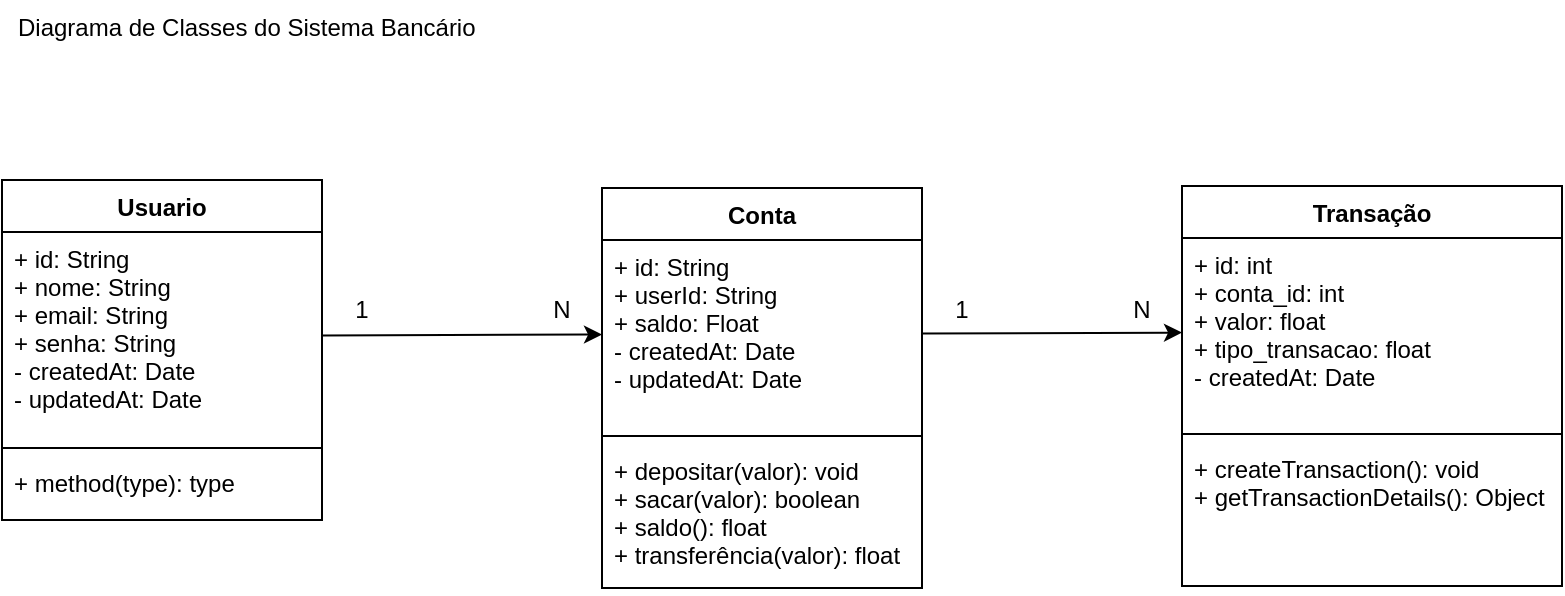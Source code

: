 <mxfile>
    <diagram id="YQ51o1jJe5zYqNIbv5vr" name="Página-1">
        <mxGraphModel dx="842" dy="771" grid="1" gridSize="10" guides="1" tooltips="1" connect="1" arrows="1" fold="1" page="1" pageScale="1" pageWidth="827" pageHeight="1169" math="0" shadow="0">
            <root>
                <mxCell id="0"/>
                <mxCell id="1" parent="0"/>
                <mxCell id="32" value="Usuario" style="swimlane;fontStyle=1;align=center;verticalAlign=top;childLayout=stackLayout;horizontal=1;startSize=26;horizontalStack=0;resizeParent=1;resizeParentMax=0;resizeLast=0;collapsible=1;marginBottom=0;" parent="1" vertex="1">
                    <mxGeometry x="24" y="110" width="160" height="170" as="geometry">
                        <mxRectangle x="120" y="90" width="60" height="26" as="alternateBounds"/>
                    </mxGeometry>
                </mxCell>
                <mxCell id="33" value="+ id: String&#10;+ nome: String&#10;+ email: String&#10;+ senha: String&#10;- createdAt: Date&#10;- updatedAt: Date  " style="text;strokeColor=none;fillColor=none;align=left;verticalAlign=top;spacingLeft=4;spacingRight=4;overflow=hidden;rotatable=0;points=[[0,0.5],[1,0.5]];portConstraint=eastwest;" parent="32" vertex="1">
                    <mxGeometry y="26" width="160" height="104" as="geometry"/>
                </mxCell>
                <mxCell id="34" value="" style="line;strokeWidth=1;fillColor=none;align=left;verticalAlign=middle;spacingTop=-1;spacingLeft=3;spacingRight=3;rotatable=0;labelPosition=right;points=[];portConstraint=eastwest;" parent="32" vertex="1">
                    <mxGeometry y="130" width="160" height="8" as="geometry"/>
                </mxCell>
                <mxCell id="35" value="+ method(type): type" style="text;strokeColor=none;fillColor=none;align=left;verticalAlign=top;spacingLeft=4;spacingRight=4;overflow=hidden;rotatable=0;points=[[0,0.5],[1,0.5]];portConstraint=eastwest;" parent="32" vertex="1">
                    <mxGeometry y="138" width="160" height="32" as="geometry"/>
                </mxCell>
                <mxCell id="36" value="Conta" style="swimlane;fontStyle=1;align=center;verticalAlign=top;childLayout=stackLayout;horizontal=1;startSize=26;horizontalStack=0;resizeParent=1;resizeParentMax=0;resizeLast=0;collapsible=1;marginBottom=0;" parent="1" vertex="1">
                    <mxGeometry x="324" y="114" width="160" height="200" as="geometry">
                        <mxRectangle x="120" y="90" width="60" height="26" as="alternateBounds"/>
                    </mxGeometry>
                </mxCell>
                <mxCell id="37" value="+ id: String&#10;+ userId: String&#10;+ saldo: Float&#10;- createdAt: Date&#10;- updatedAt: Date&#10;" style="text;strokeColor=none;fillColor=none;align=left;verticalAlign=top;spacingLeft=4;spacingRight=4;overflow=hidden;rotatable=0;points=[[0,0.5],[1,0.5]];portConstraint=eastwest;" parent="36" vertex="1">
                    <mxGeometry y="26" width="160" height="94" as="geometry"/>
                </mxCell>
                <mxCell id="38" value="" style="line;strokeWidth=1;fillColor=none;align=left;verticalAlign=middle;spacingTop=-1;spacingLeft=3;spacingRight=3;rotatable=0;labelPosition=right;points=[];portConstraint=eastwest;" parent="36" vertex="1">
                    <mxGeometry y="120" width="160" height="8" as="geometry"/>
                </mxCell>
                <mxCell id="39" value="+ depositar(valor): void&#10;+ sacar(valor): boolean&#10;+ saldo(): float&#10;+ transferência(valor): float" style="text;strokeColor=none;fillColor=none;align=left;verticalAlign=top;spacingLeft=4;spacingRight=4;overflow=hidden;rotatable=0;points=[[0,0.5],[1,0.5]];portConstraint=eastwest;" parent="36" vertex="1">
                    <mxGeometry y="128" width="160" height="72" as="geometry"/>
                </mxCell>
                <mxCell id="40" value="Transação" style="swimlane;fontStyle=1;align=center;verticalAlign=top;childLayout=stackLayout;horizontal=1;startSize=26;horizontalStack=0;resizeParent=1;resizeParentMax=0;resizeLast=0;collapsible=1;marginBottom=0;" vertex="1" parent="1">
                    <mxGeometry x="614" y="113" width="190" height="200" as="geometry">
                        <mxRectangle x="120" y="90" width="60" height="26" as="alternateBounds"/>
                    </mxGeometry>
                </mxCell>
                <mxCell id="41" value="+ id: int &#10;+ conta_id: int &#10;+ valor: float&#10;+ tipo_transacao: float&#10;- createdAt: Date&#10;" style="text;strokeColor=none;fillColor=none;align=left;verticalAlign=top;spacingLeft=4;spacingRight=4;overflow=hidden;rotatable=0;points=[[0,0.5],[1,0.5]];portConstraint=eastwest;" vertex="1" parent="40">
                    <mxGeometry y="26" width="190" height="94" as="geometry"/>
                </mxCell>
                <mxCell id="42" value="" style="line;strokeWidth=1;fillColor=none;align=left;verticalAlign=middle;spacingTop=-1;spacingLeft=3;spacingRight=3;rotatable=0;labelPosition=right;points=[];portConstraint=eastwest;" vertex="1" parent="40">
                    <mxGeometry y="120" width="190" height="8" as="geometry"/>
                </mxCell>
                <mxCell id="43" value="+ createTransaction(): void&#10;+ getTransactionDetails(): Object" style="text;strokeColor=none;fillColor=none;align=left;verticalAlign=top;spacingLeft=4;spacingRight=4;overflow=hidden;rotatable=0;points=[[0,0.5],[1,0.5]];portConstraint=eastwest;" vertex="1" parent="40">
                    <mxGeometry y="128" width="190" height="72" as="geometry"/>
                </mxCell>
                <mxCell id="44" style="edgeStyle=none;html=1;" edge="1" parent="1" source="33" target="37">
                    <mxGeometry relative="1" as="geometry"/>
                </mxCell>
                <mxCell id="45" style="edgeStyle=none;html=1;" edge="1" parent="1" source="37" target="41">
                    <mxGeometry relative="1" as="geometry"/>
                </mxCell>
                <mxCell id="46" value="1" style="text;html=1;strokeColor=none;fillColor=none;align=center;verticalAlign=middle;whiteSpace=wrap;rounded=0;" vertex="1" parent="1">
                    <mxGeometry x="174" y="160" width="60" height="30" as="geometry"/>
                </mxCell>
                <mxCell id="47" value="N" style="text;html=1;strokeColor=none;fillColor=none;align=center;verticalAlign=middle;whiteSpace=wrap;rounded=0;" vertex="1" parent="1">
                    <mxGeometry x="274" y="160" width="60" height="30" as="geometry"/>
                </mxCell>
                <mxCell id="48" value="1" style="text;html=1;strokeColor=none;fillColor=none;align=center;verticalAlign=middle;whiteSpace=wrap;rounded=0;" vertex="1" parent="1">
                    <mxGeometry x="474" y="160" width="60" height="30" as="geometry"/>
                </mxCell>
                <mxCell id="49" value="N" style="text;html=1;strokeColor=none;fillColor=none;align=center;verticalAlign=middle;whiteSpace=wrap;rounded=0;" vertex="1" parent="1">
                    <mxGeometry x="564" y="160" width="60" height="30" as="geometry"/>
                </mxCell>
                <mxCell id="50" value="Diagrama de Classes do Sistema Bancário" style="text;whiteSpace=wrap;html=1;" vertex="1" parent="1">
                    <mxGeometry x="30" y="20" width="260" height="40" as="geometry"/>
                </mxCell>
            </root>
        </mxGraphModel>
    </diagram>
</mxfile>